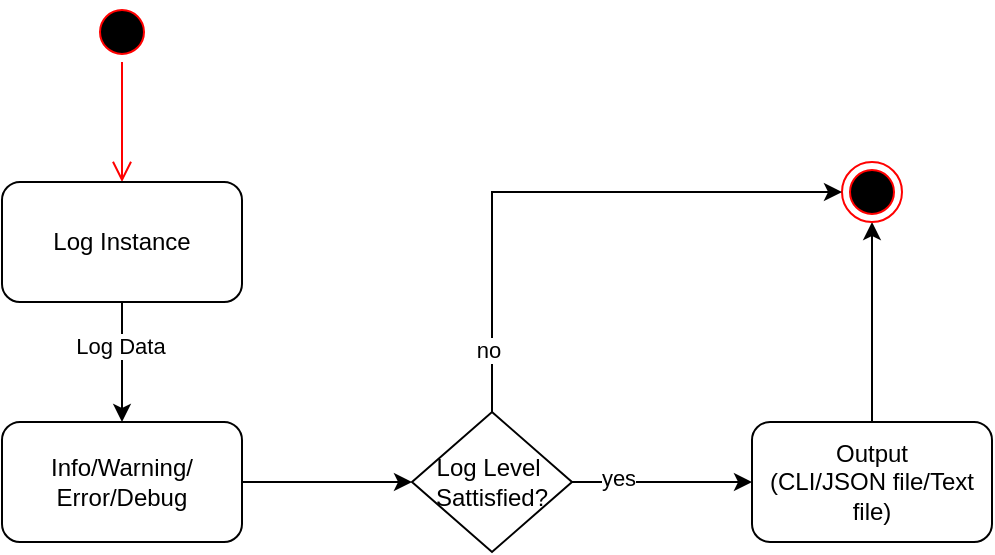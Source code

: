 <mxfile version="24.8.6">
  <diagram name="Page-1" id="ENlzrLuBZ3aqjaY-moA5">
    <mxGraphModel dx="860" dy="691" grid="1" gridSize="10" guides="1" tooltips="1" connect="1" arrows="1" fold="1" page="1" pageScale="1" pageWidth="850" pageHeight="1100" math="0" shadow="0">
      <root>
        <mxCell id="0" />
        <mxCell id="1" parent="0" />
        <mxCell id="eizkRKIXoeNiZLJDZBoQ-1" value="" style="ellipse;html=1;shape=startState;fillColor=#000000;strokeColor=#ff0000;" vertex="1" parent="1">
          <mxGeometry x="220" y="200" width="30" height="30" as="geometry" />
        </mxCell>
        <mxCell id="eizkRKIXoeNiZLJDZBoQ-2" value="" style="edgeStyle=orthogonalEdgeStyle;html=1;verticalAlign=bottom;endArrow=open;endSize=8;strokeColor=#ff0000;rounded=0;" edge="1" parent="1" source="eizkRKIXoeNiZLJDZBoQ-1">
          <mxGeometry relative="1" as="geometry">
            <mxPoint x="235" y="290" as="targetPoint" />
          </mxGeometry>
        </mxCell>
        <mxCell id="eizkRKIXoeNiZLJDZBoQ-23" value="" style="edgeStyle=orthogonalEdgeStyle;rounded=0;orthogonalLoop=1;jettySize=auto;html=1;" edge="1" parent="1" source="eizkRKIXoeNiZLJDZBoQ-21" target="eizkRKIXoeNiZLJDZBoQ-22">
          <mxGeometry relative="1" as="geometry" />
        </mxCell>
        <mxCell id="eizkRKIXoeNiZLJDZBoQ-28" value="Log Data" style="edgeLabel;html=1;align=center;verticalAlign=middle;resizable=0;points=[];" vertex="1" connectable="0" parent="eizkRKIXoeNiZLJDZBoQ-23">
          <mxGeometry x="-0.291" y="-1" relative="1" as="geometry">
            <mxPoint as="offset" />
          </mxGeometry>
        </mxCell>
        <mxCell id="eizkRKIXoeNiZLJDZBoQ-21" value="Log Instance" style="rounded=1;whiteSpace=wrap;html=1;" vertex="1" parent="1">
          <mxGeometry x="175" y="290" width="120" height="60" as="geometry" />
        </mxCell>
        <mxCell id="eizkRKIXoeNiZLJDZBoQ-34" value="" style="edgeStyle=orthogonalEdgeStyle;rounded=0;orthogonalLoop=1;jettySize=auto;html=1;" edge="1" parent="1" source="eizkRKIXoeNiZLJDZBoQ-22" target="eizkRKIXoeNiZLJDZBoQ-33">
          <mxGeometry relative="1" as="geometry" />
        </mxCell>
        <mxCell id="eizkRKIXoeNiZLJDZBoQ-22" value="Info/Warning/&lt;div&gt;Error/Debug&lt;/div&gt;" style="rounded=1;whiteSpace=wrap;html=1;" vertex="1" parent="1">
          <mxGeometry x="175" y="410" width="120" height="60" as="geometry" />
        </mxCell>
        <mxCell id="eizkRKIXoeNiZLJDZBoQ-32" value="" style="edgeStyle=orthogonalEdgeStyle;rounded=0;orthogonalLoop=1;jettySize=auto;html=1;" edge="1" parent="1" source="eizkRKIXoeNiZLJDZBoQ-29" target="eizkRKIXoeNiZLJDZBoQ-31">
          <mxGeometry relative="1" as="geometry" />
        </mxCell>
        <mxCell id="eizkRKIXoeNiZLJDZBoQ-29" value="Output&lt;div&gt;(CLI/JSON file/Text file)&lt;/div&gt;" style="rounded=1;whiteSpace=wrap;html=1;" vertex="1" parent="1">
          <mxGeometry x="550" y="410" width="120" height="60" as="geometry" />
        </mxCell>
        <mxCell id="eizkRKIXoeNiZLJDZBoQ-31" value="" style="ellipse;html=1;shape=endState;fillColor=#000000;strokeColor=#ff0000;" vertex="1" parent="1">
          <mxGeometry x="595" y="280" width="30" height="30" as="geometry" />
        </mxCell>
        <mxCell id="eizkRKIXoeNiZLJDZBoQ-35" value="" style="edgeStyle=orthogonalEdgeStyle;rounded=0;orthogonalLoop=1;jettySize=auto;html=1;" edge="1" parent="1" source="eizkRKIXoeNiZLJDZBoQ-33" target="eizkRKIXoeNiZLJDZBoQ-29">
          <mxGeometry relative="1" as="geometry" />
        </mxCell>
        <mxCell id="eizkRKIXoeNiZLJDZBoQ-38" value="yes" style="edgeLabel;html=1;align=center;verticalAlign=middle;resizable=0;points=[];" vertex="1" connectable="0" parent="eizkRKIXoeNiZLJDZBoQ-35">
          <mxGeometry x="-0.503" y="2" relative="1" as="geometry">
            <mxPoint as="offset" />
          </mxGeometry>
        </mxCell>
        <mxCell id="eizkRKIXoeNiZLJDZBoQ-36" style="edgeStyle=orthogonalEdgeStyle;rounded=0;orthogonalLoop=1;jettySize=auto;html=1;entryX=0;entryY=0.5;entryDx=0;entryDy=0;" edge="1" parent="1" source="eizkRKIXoeNiZLJDZBoQ-33" target="eizkRKIXoeNiZLJDZBoQ-31">
          <mxGeometry relative="1" as="geometry">
            <Array as="points">
              <mxPoint x="420" y="295" />
            </Array>
          </mxGeometry>
        </mxCell>
        <mxCell id="eizkRKIXoeNiZLJDZBoQ-37" value="no" style="edgeLabel;html=1;align=center;verticalAlign=middle;resizable=0;points=[];" vertex="1" connectable="0" parent="eizkRKIXoeNiZLJDZBoQ-36">
          <mxGeometry x="-0.779" y="2" relative="1" as="geometry">
            <mxPoint as="offset" />
          </mxGeometry>
        </mxCell>
        <mxCell id="eizkRKIXoeNiZLJDZBoQ-33" value="Log Level&amp;nbsp;&lt;div&gt;Sattisfied?&lt;/div&gt;" style="rhombus;whiteSpace=wrap;html=1;" vertex="1" parent="1">
          <mxGeometry x="380" y="405" width="80" height="70" as="geometry" />
        </mxCell>
      </root>
    </mxGraphModel>
  </diagram>
</mxfile>
